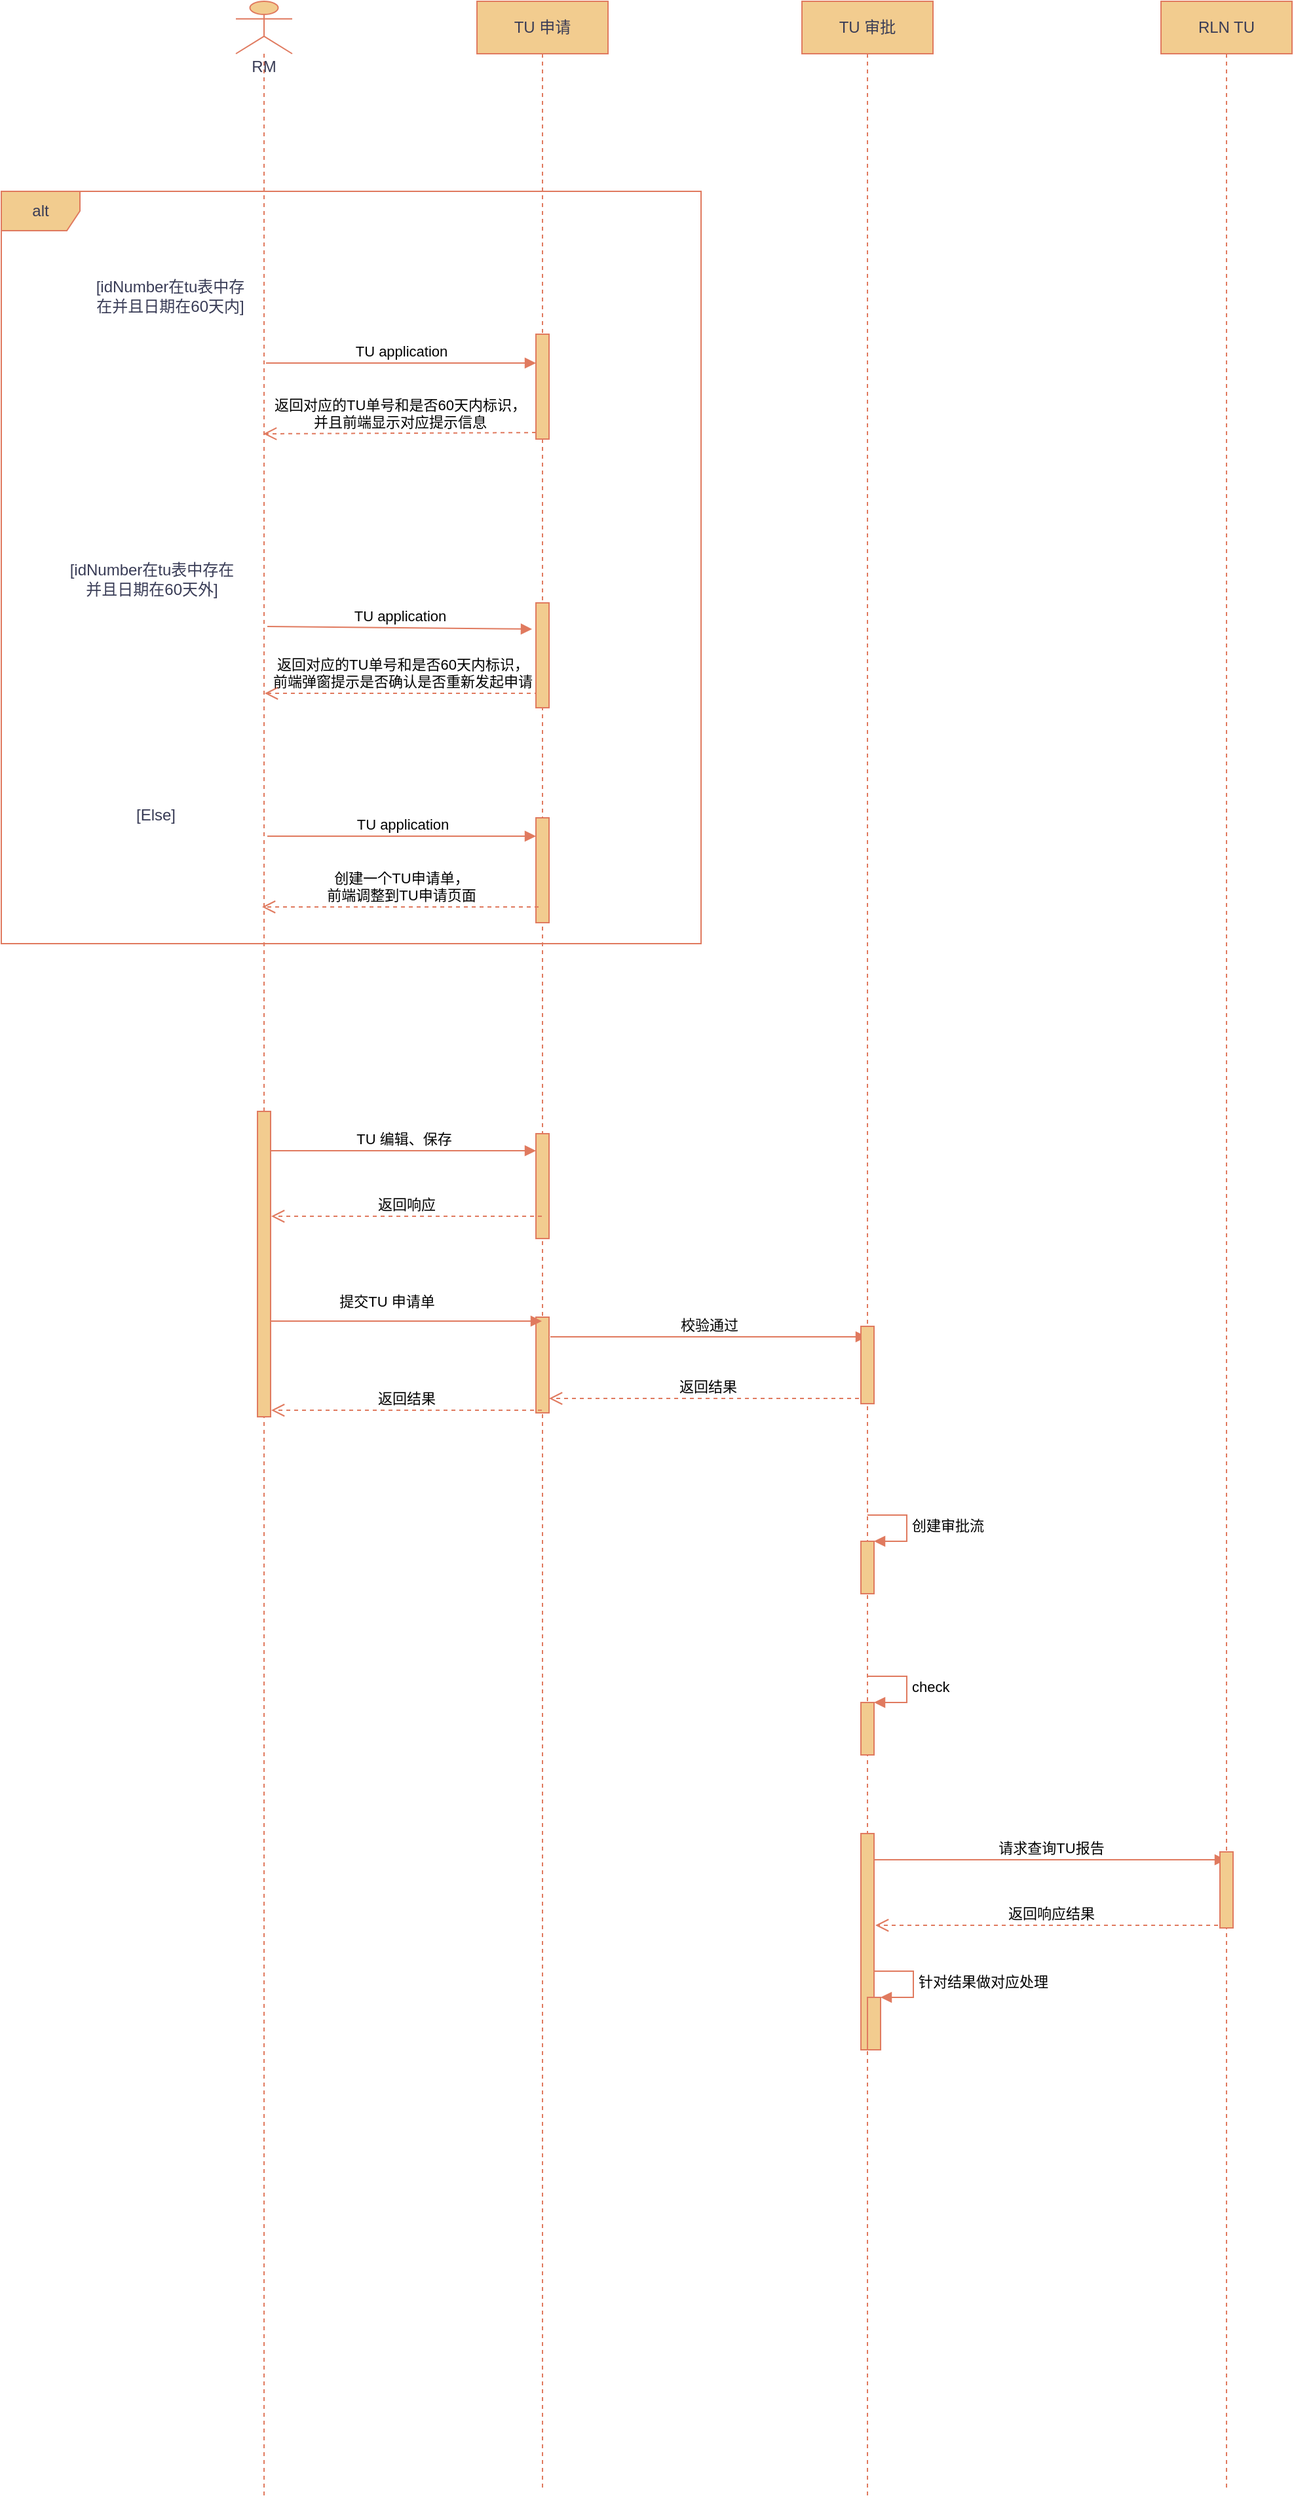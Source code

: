 <mxfile version="20.8.14" type="github">
  <diagram name="Page-1" id="pf1FkglVEyKHe46EuO7T">
    <mxGraphModel dx="1834" dy="708" grid="0" gridSize="10" guides="1" tooltips="1" connect="1" arrows="1" fold="1" page="0" pageScale="1" pageWidth="827" pageHeight="1169" math="0" shadow="0">
      <root>
        <mxCell id="0" />
        <mxCell id="1" parent="0" />
        <mxCell id="2ylZAH5Y2h0go4qi5tfj-3" value="TU 申请" style="shape=umlLifeline;perimeter=lifelinePerimeter;whiteSpace=wrap;html=1;container=1;collapsible=0;recursiveResize=0;outlineConnect=0;labelBackgroundColor=none;fillColor=#F2CC8F;strokeColor=#E07A5F;fontColor=#393C56;" vertex="1" parent="1">
          <mxGeometry x="124" y="228" width="100" height="1899" as="geometry" />
        </mxCell>
        <mxCell id="2ylZAH5Y2h0go4qi5tfj-40" value="" style="html=1;points=[];perimeter=orthogonalPerimeter;labelBackgroundColor=none;fillColor=#F2CC8F;strokeColor=#E07A5F;fontColor=#393C56;" vertex="1" parent="2ylZAH5Y2h0go4qi5tfj-3">
          <mxGeometry x="45" y="1004" width="10" height="73" as="geometry" />
        </mxCell>
        <mxCell id="2ylZAH5Y2h0go4qi5tfj-45" value="校验通过" style="html=1;verticalAlign=bottom;endArrow=block;rounded=0;labelBackgroundColor=none;fontColor=default;strokeColor=#E07A5F;" edge="1" parent="2ylZAH5Y2h0go4qi5tfj-3" target="2ylZAH5Y2h0go4qi5tfj-7">
          <mxGeometry x="0.002" width="80" relative="1" as="geometry">
            <mxPoint x="56" y="1019" as="sourcePoint" />
            <mxPoint x="136" y="1019" as="targetPoint" />
            <mxPoint as="offset" />
          </mxGeometry>
        </mxCell>
        <mxCell id="2ylZAH5Y2h0go4qi5tfj-49" value="返回结果" style="html=1;verticalAlign=bottom;endArrow=open;dashed=1;endSize=8;rounded=0;labelBackgroundColor=none;fontColor=default;strokeColor=#E07A5F;" edge="1" parent="2ylZAH5Y2h0go4qi5tfj-3" source="2ylZAH5Y2h0go4qi5tfj-7">
          <mxGeometry relative="1" as="geometry">
            <mxPoint x="135" y="1066" as="sourcePoint" />
            <mxPoint x="55" y="1066" as="targetPoint" />
          </mxGeometry>
        </mxCell>
        <mxCell id="2ylZAH5Y2h0go4qi5tfj-57" value="" style="html=1;points=[];perimeter=orthogonalPerimeter;labelBackgroundColor=none;fillColor=#F2CC8F;strokeColor=#E07A5F;fontColor=#393C56;" vertex="1" parent="2ylZAH5Y2h0go4qi5tfj-3">
          <mxGeometry x="45" y="864" width="10" height="80" as="geometry" />
        </mxCell>
        <mxCell id="2ylZAH5Y2h0go4qi5tfj-7" value="TU 审批" style="shape=umlLifeline;perimeter=lifelinePerimeter;whiteSpace=wrap;html=1;container=1;collapsible=0;recursiveResize=0;outlineConnect=0;labelBackgroundColor=none;fillColor=#F2CC8F;strokeColor=#E07A5F;fontColor=#393C56;" vertex="1" parent="1">
          <mxGeometry x="372" y="228" width="100" height="1903" as="geometry" />
        </mxCell>
        <mxCell id="2ylZAH5Y2h0go4qi5tfj-43" value="" style="html=1;points=[];perimeter=orthogonalPerimeter;labelBackgroundColor=none;fillColor=#F2CC8F;strokeColor=#E07A5F;fontColor=#393C56;" vertex="1" parent="2ylZAH5Y2h0go4qi5tfj-7">
          <mxGeometry x="45" y="1011" width="10" height="59" as="geometry" />
        </mxCell>
        <mxCell id="2ylZAH5Y2h0go4qi5tfj-47" value="" style="html=1;points=[];perimeter=orthogonalPerimeter;labelBackgroundColor=none;fillColor=#F2CC8F;strokeColor=#E07A5F;fontColor=#393C56;" vertex="1" parent="2ylZAH5Y2h0go4qi5tfj-7">
          <mxGeometry x="45" y="1175" width="10" height="40" as="geometry" />
        </mxCell>
        <mxCell id="2ylZAH5Y2h0go4qi5tfj-48" value="创建审批流" style="edgeStyle=orthogonalEdgeStyle;html=1;align=left;spacingLeft=2;endArrow=block;rounded=0;entryX=1;entryY=0;labelBackgroundColor=none;fontColor=default;strokeColor=#E07A5F;" edge="1" target="2ylZAH5Y2h0go4qi5tfj-47" parent="2ylZAH5Y2h0go4qi5tfj-7">
          <mxGeometry relative="1" as="geometry">
            <mxPoint x="50" y="1155" as="sourcePoint" />
            <Array as="points">
              <mxPoint x="80" y="1155" />
            </Array>
          </mxGeometry>
        </mxCell>
        <mxCell id="2ylZAH5Y2h0go4qi5tfj-50" value="" style="html=1;points=[];perimeter=orthogonalPerimeter;labelBackgroundColor=none;fillColor=#F2CC8F;strokeColor=#E07A5F;fontColor=#393C56;" vertex="1" parent="2ylZAH5Y2h0go4qi5tfj-7">
          <mxGeometry x="45" y="1298" width="10" height="40" as="geometry" />
        </mxCell>
        <mxCell id="2ylZAH5Y2h0go4qi5tfj-51" value="check&amp;nbsp;" style="edgeStyle=orthogonalEdgeStyle;html=1;align=left;spacingLeft=2;endArrow=block;rounded=0;entryX=1;entryY=0;labelBackgroundColor=none;fontColor=default;strokeColor=#E07A5F;" edge="1" target="2ylZAH5Y2h0go4qi5tfj-50" parent="2ylZAH5Y2h0go4qi5tfj-7">
          <mxGeometry relative="1" as="geometry">
            <mxPoint x="50" y="1278" as="sourcePoint" />
            <Array as="points">
              <mxPoint x="80" y="1278" />
            </Array>
          </mxGeometry>
        </mxCell>
        <mxCell id="2ylZAH5Y2h0go4qi5tfj-52" value="" style="html=1;points=[];perimeter=orthogonalPerimeter;labelBackgroundColor=none;fillColor=#F2CC8F;strokeColor=#E07A5F;fontColor=#393C56;" vertex="1" parent="2ylZAH5Y2h0go4qi5tfj-7">
          <mxGeometry x="45" y="1398" width="10" height="165" as="geometry" />
        </mxCell>
        <mxCell id="2ylZAH5Y2h0go4qi5tfj-55" value="请求查询TU报告" style="html=1;verticalAlign=bottom;endArrow=block;rounded=0;labelBackgroundColor=none;fontColor=default;strokeColor=#E07A5F;" edge="1" parent="2ylZAH5Y2h0go4qi5tfj-7" target="2ylZAH5Y2h0go4qi5tfj-8">
          <mxGeometry width="80" relative="1" as="geometry">
            <mxPoint x="55" y="1418" as="sourcePoint" />
            <mxPoint x="135" y="1418" as="targetPoint" />
          </mxGeometry>
        </mxCell>
        <mxCell id="2ylZAH5Y2h0go4qi5tfj-56" value="返回响应结果" style="html=1;verticalAlign=bottom;endArrow=open;dashed=1;endSize=8;rounded=0;labelBackgroundColor=none;fontColor=default;strokeColor=#E07A5F;" edge="1" parent="2ylZAH5Y2h0go4qi5tfj-7" source="2ylZAH5Y2h0go4qi5tfj-8">
          <mxGeometry relative="1" as="geometry">
            <mxPoint x="136" y="1468" as="sourcePoint" />
            <mxPoint x="56" y="1468" as="targetPoint" />
          </mxGeometry>
        </mxCell>
        <mxCell id="2ylZAH5Y2h0go4qi5tfj-64" value="" style="html=1;points=[];perimeter=orthogonalPerimeter;labelBackgroundColor=none;fillColor=#F2CC8F;strokeColor=#E07A5F;fontColor=#393C56;" vertex="1" parent="2ylZAH5Y2h0go4qi5tfj-7">
          <mxGeometry x="50" y="1523" width="10" height="40" as="geometry" />
        </mxCell>
        <mxCell id="2ylZAH5Y2h0go4qi5tfj-65" value="针对结果做对应处理" style="edgeStyle=orthogonalEdgeStyle;html=1;align=left;spacingLeft=2;endArrow=block;rounded=0;entryX=1;entryY=0;labelBackgroundColor=none;fontColor=default;strokeColor=#E07A5F;" edge="1" target="2ylZAH5Y2h0go4qi5tfj-64" parent="2ylZAH5Y2h0go4qi5tfj-7">
          <mxGeometry relative="1" as="geometry">
            <mxPoint x="55" y="1503" as="sourcePoint" />
            <Array as="points">
              <mxPoint x="85" y="1503" />
            </Array>
          </mxGeometry>
        </mxCell>
        <mxCell id="2ylZAH5Y2h0go4qi5tfj-8" value="RLN TU" style="shape=umlLifeline;perimeter=lifelinePerimeter;whiteSpace=wrap;html=1;container=1;collapsible=0;recursiveResize=0;outlineConnect=0;labelBackgroundColor=none;fillColor=#F2CC8F;strokeColor=#E07A5F;fontColor=#393C56;" vertex="1" parent="1">
          <mxGeometry x="646" y="228" width="100" height="1898" as="geometry" />
        </mxCell>
        <mxCell id="2ylZAH5Y2h0go4qi5tfj-53" value="" style="html=1;points=[];perimeter=orthogonalPerimeter;labelBackgroundColor=none;fillColor=#F2CC8F;strokeColor=#E07A5F;fontColor=#393C56;" vertex="1" parent="2ylZAH5Y2h0go4qi5tfj-8">
          <mxGeometry x="45" y="1412" width="10" height="58" as="geometry" />
        </mxCell>
        <mxCell id="2ylZAH5Y2h0go4qi5tfj-9" value="alt" style="shape=umlFrame;whiteSpace=wrap;html=1;labelBackgroundColor=none;fillColor=#F2CC8F;strokeColor=#E07A5F;fontColor=#393C56;" vertex="1" parent="1">
          <mxGeometry x="-239" y="373" width="534" height="574" as="geometry" />
        </mxCell>
        <mxCell id="2ylZAH5Y2h0go4qi5tfj-11" value="RM" style="shape=umlLifeline;participant=umlActor;perimeter=lifelinePerimeter;whiteSpace=wrap;html=1;container=1;collapsible=0;recursiveResize=0;verticalAlign=top;spacingTop=36;outlineConnect=0;labelBackgroundColor=none;fillColor=#F2CC8F;strokeColor=#E07A5F;fontColor=#393C56;" vertex="1" parent="1">
          <mxGeometry x="-60" y="228" width="43" height="1905" as="geometry" />
        </mxCell>
        <mxCell id="2ylZAH5Y2h0go4qi5tfj-28" value="TU application" style="html=1;verticalAlign=bottom;endArrow=block;rounded=0;labelBackgroundColor=none;fontColor=default;strokeColor=#E07A5F;" edge="1" parent="2ylZAH5Y2h0go4qi5tfj-11" target="2ylZAH5Y2h0go4qi5tfj-27">
          <mxGeometry width="80" relative="1" as="geometry">
            <mxPoint x="23" y="276" as="sourcePoint" />
            <mxPoint x="103" y="276" as="targetPoint" />
          </mxGeometry>
        </mxCell>
        <mxCell id="2ylZAH5Y2h0go4qi5tfj-29" value="返回对应的TU单号和是否60天内标识，&lt;br&gt;并且前端显示对应提示信息" style="html=1;verticalAlign=bottom;endArrow=open;dashed=1;endSize=8;rounded=0;exitX=0.2;exitY=0.938;exitDx=0;exitDy=0;exitPerimeter=0;labelBackgroundColor=none;fontColor=default;strokeColor=#E07A5F;" edge="1" parent="2ylZAH5Y2h0go4qi5tfj-11">
          <mxGeometry relative="1" as="geometry">
            <mxPoint x="229" y="329.04" as="sourcePoint" />
            <mxPoint x="21" y="330" as="targetPoint" />
          </mxGeometry>
        </mxCell>
        <mxCell id="2ylZAH5Y2h0go4qi5tfj-32" value="TU application" style="html=1;verticalAlign=bottom;endArrow=block;rounded=0;entryX=-0.3;entryY=0.25;entryDx=0;entryDy=0;entryPerimeter=0;labelBackgroundColor=none;fontColor=default;strokeColor=#E07A5F;" edge="1" parent="2ylZAH5Y2h0go4qi5tfj-11" target="2ylZAH5Y2h0go4qi5tfj-31">
          <mxGeometry width="80" relative="1" as="geometry">
            <mxPoint x="24" y="477" as="sourcePoint" />
            <mxPoint x="104" y="477" as="targetPoint" />
          </mxGeometry>
        </mxCell>
        <mxCell id="2ylZAH5Y2h0go4qi5tfj-33" value="返回对应的TU单号和是否60天内标识，&lt;br&gt;前端弹窗提示是否确认是否重新发起申请" style="html=1;verticalAlign=bottom;endArrow=open;dashed=1;endSize=8;rounded=0;exitX=0.2;exitY=0.863;exitDx=0;exitDy=0;exitPerimeter=0;labelBackgroundColor=none;fontColor=default;strokeColor=#E07A5F;" edge="1" parent="2ylZAH5Y2h0go4qi5tfj-11" source="2ylZAH5Y2h0go4qi5tfj-31">
          <mxGeometry relative="1" as="geometry">
            <mxPoint x="102" y="528" as="sourcePoint" />
            <mxPoint x="22" y="528" as="targetPoint" />
          </mxGeometry>
        </mxCell>
        <mxCell id="2ylZAH5Y2h0go4qi5tfj-36" value="TU application" style="html=1;verticalAlign=bottom;endArrow=block;rounded=0;labelBackgroundColor=none;fontColor=default;strokeColor=#E07A5F;" edge="1" parent="2ylZAH5Y2h0go4qi5tfj-11" target="2ylZAH5Y2h0go4qi5tfj-34">
          <mxGeometry width="80" relative="1" as="geometry">
            <mxPoint x="24" y="637" as="sourcePoint" />
            <mxPoint x="104" y="637" as="targetPoint" />
          </mxGeometry>
        </mxCell>
        <mxCell id="2ylZAH5Y2h0go4qi5tfj-39" value="" style="html=1;points=[];perimeter=orthogonalPerimeter;labelBackgroundColor=none;fillColor=#F2CC8F;strokeColor=#E07A5F;fontColor=#393C56;" vertex="1" parent="2ylZAH5Y2h0go4qi5tfj-11">
          <mxGeometry x="16.5" y="847" width="10" height="233" as="geometry" />
        </mxCell>
        <mxCell id="2ylZAH5Y2h0go4qi5tfj-58" value="返回响应" style="html=1;verticalAlign=bottom;endArrow=open;dashed=1;endSize=8;rounded=0;labelBackgroundColor=none;fontColor=default;strokeColor=#E07A5F;" edge="1" parent="2ylZAH5Y2h0go4qi5tfj-11" source="2ylZAH5Y2h0go4qi5tfj-3">
          <mxGeometry relative="1" as="geometry">
            <mxPoint x="107" y="927" as="sourcePoint" />
            <mxPoint x="27" y="927" as="targetPoint" />
          </mxGeometry>
        </mxCell>
        <mxCell id="2ylZAH5Y2h0go4qi5tfj-60" value="提交TU 申请单" style="html=1;verticalAlign=bottom;endArrow=block;rounded=0;labelBackgroundColor=none;fontColor=default;strokeColor=#E07A5F;" edge="1" parent="2ylZAH5Y2h0go4qi5tfj-11" target="2ylZAH5Y2h0go4qi5tfj-3">
          <mxGeometry x="-0.148" y="6" width="80" relative="1" as="geometry">
            <mxPoint x="27" y="1007" as="sourcePoint" />
            <mxPoint x="107" y="1007" as="targetPoint" />
            <mxPoint as="offset" />
          </mxGeometry>
        </mxCell>
        <mxCell id="2ylZAH5Y2h0go4qi5tfj-61" value="返回结果" style="html=1;verticalAlign=bottom;endArrow=open;dashed=1;endSize=8;rounded=0;labelBackgroundColor=none;fontColor=default;strokeColor=#E07A5F;" edge="1" parent="2ylZAH5Y2h0go4qi5tfj-11" source="2ylZAH5Y2h0go4qi5tfj-3">
          <mxGeometry relative="1" as="geometry">
            <mxPoint x="107" y="1075" as="sourcePoint" />
            <mxPoint x="27" y="1075" as="targetPoint" />
          </mxGeometry>
        </mxCell>
        <mxCell id="2ylZAH5Y2h0go4qi5tfj-23" value="[idNumber在tu表中存在并且日期在60天内]" style="text;html=1;strokeColor=none;fillColor=none;align=center;verticalAlign=middle;whiteSpace=wrap;rounded=0;labelBackgroundColor=none;fontColor=#393C56;" vertex="1" parent="1">
          <mxGeometry x="-173" y="436" width="126" height="34" as="geometry" />
        </mxCell>
        <mxCell id="2ylZAH5Y2h0go4qi5tfj-27" value="" style="html=1;points=[];perimeter=orthogonalPerimeter;labelBackgroundColor=none;fillColor=#F2CC8F;strokeColor=#E07A5F;fontColor=#393C56;" vertex="1" parent="1">
          <mxGeometry x="169" y="482" width="10" height="80" as="geometry" />
        </mxCell>
        <mxCell id="2ylZAH5Y2h0go4qi5tfj-30" value="[idNumber在tu表中存在并且日期在60天外]" style="text;html=1;strokeColor=none;fillColor=none;align=center;verticalAlign=middle;whiteSpace=wrap;rounded=0;labelBackgroundColor=none;fontColor=#393C56;" vertex="1" parent="1">
          <mxGeometry x="-188" y="651" width="128" height="36" as="geometry" />
        </mxCell>
        <mxCell id="2ylZAH5Y2h0go4qi5tfj-31" value="" style="html=1;points=[];perimeter=orthogonalPerimeter;labelBackgroundColor=none;fillColor=#F2CC8F;strokeColor=#E07A5F;fontColor=#393C56;" vertex="1" parent="1">
          <mxGeometry x="169" y="687" width="10" height="80" as="geometry" />
        </mxCell>
        <mxCell id="2ylZAH5Y2h0go4qi5tfj-34" value="" style="html=1;points=[];perimeter=orthogonalPerimeter;labelBackgroundColor=none;fillColor=#F2CC8F;strokeColor=#E07A5F;fontColor=#393C56;" vertex="1" parent="1">
          <mxGeometry x="169" y="851" width="10" height="80" as="geometry" />
        </mxCell>
        <mxCell id="2ylZAH5Y2h0go4qi5tfj-37" value="[Else]" style="text;html=1;strokeColor=none;fillColor=none;align=center;verticalAlign=middle;whiteSpace=wrap;rounded=0;labelBackgroundColor=none;fontColor=#393C56;" vertex="1" parent="1">
          <mxGeometry x="-185" y="831" width="128" height="36" as="geometry" />
        </mxCell>
        <mxCell id="2ylZAH5Y2h0go4qi5tfj-38" value="创建一个TU申请单，&lt;br&gt;前端调整到TU申请页面" style="html=1;verticalAlign=bottom;endArrow=open;dashed=1;endSize=8;rounded=0;exitX=0.2;exitY=0.85;exitDx=0;exitDy=0;exitPerimeter=0;labelBackgroundColor=none;fontColor=default;strokeColor=#E07A5F;" edge="1" parent="1" source="2ylZAH5Y2h0go4qi5tfj-34">
          <mxGeometry relative="1" as="geometry">
            <mxPoint x="40" y="919" as="sourcePoint" />
            <mxPoint x="-40" y="919" as="targetPoint" />
          </mxGeometry>
        </mxCell>
        <mxCell id="2ylZAH5Y2h0go4qi5tfj-42" value="TU 编辑、保存" style="html=1;verticalAlign=bottom;endArrow=block;rounded=0;labelBackgroundColor=none;fontColor=default;strokeColor=#E07A5F;" edge="1" parent="1" target="2ylZAH5Y2h0go4qi5tfj-57">
          <mxGeometry width="80" relative="1" as="geometry">
            <mxPoint x="-33.5" y="1105" as="sourcePoint" />
            <mxPoint x="174" y="1105" as="targetPoint" />
          </mxGeometry>
        </mxCell>
      </root>
    </mxGraphModel>
  </diagram>
</mxfile>
